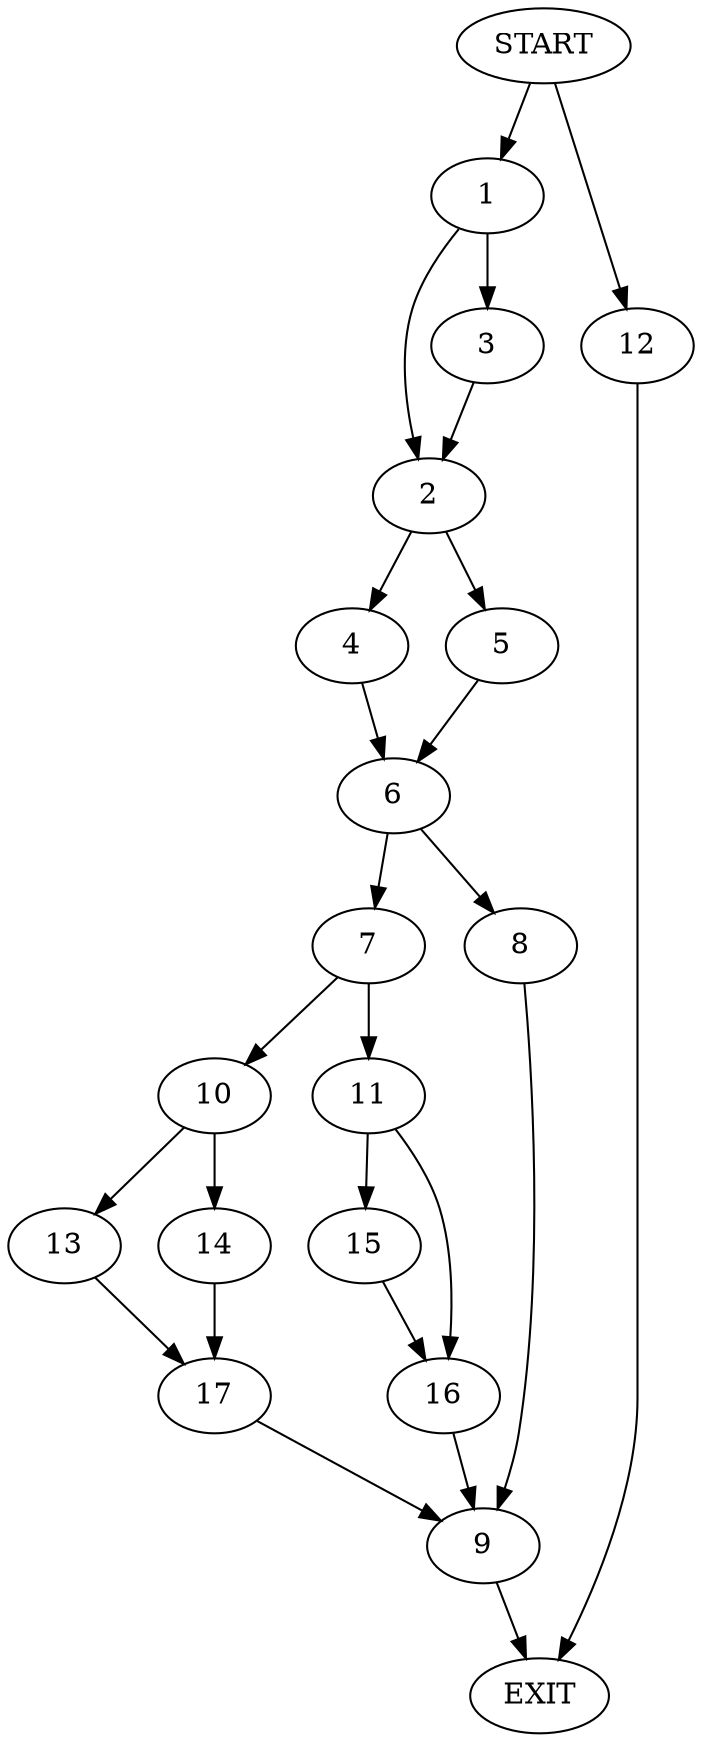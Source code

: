 digraph {
0 [label="START"]
18 [label="EXIT"]
0 -> 1
1 -> 2
1 -> 3
3 -> 2
2 -> 4
2 -> 5
4 -> 6
5 -> 6
6 -> 7
6 -> 8
8 -> 9
7 -> 10
7 -> 11
0 -> 12
12 -> 18
9 -> 18
10 -> 13
10 -> 14
11 -> 15
11 -> 16
16 -> 9
15 -> 16
13 -> 17
14 -> 17
17 -> 9
}
